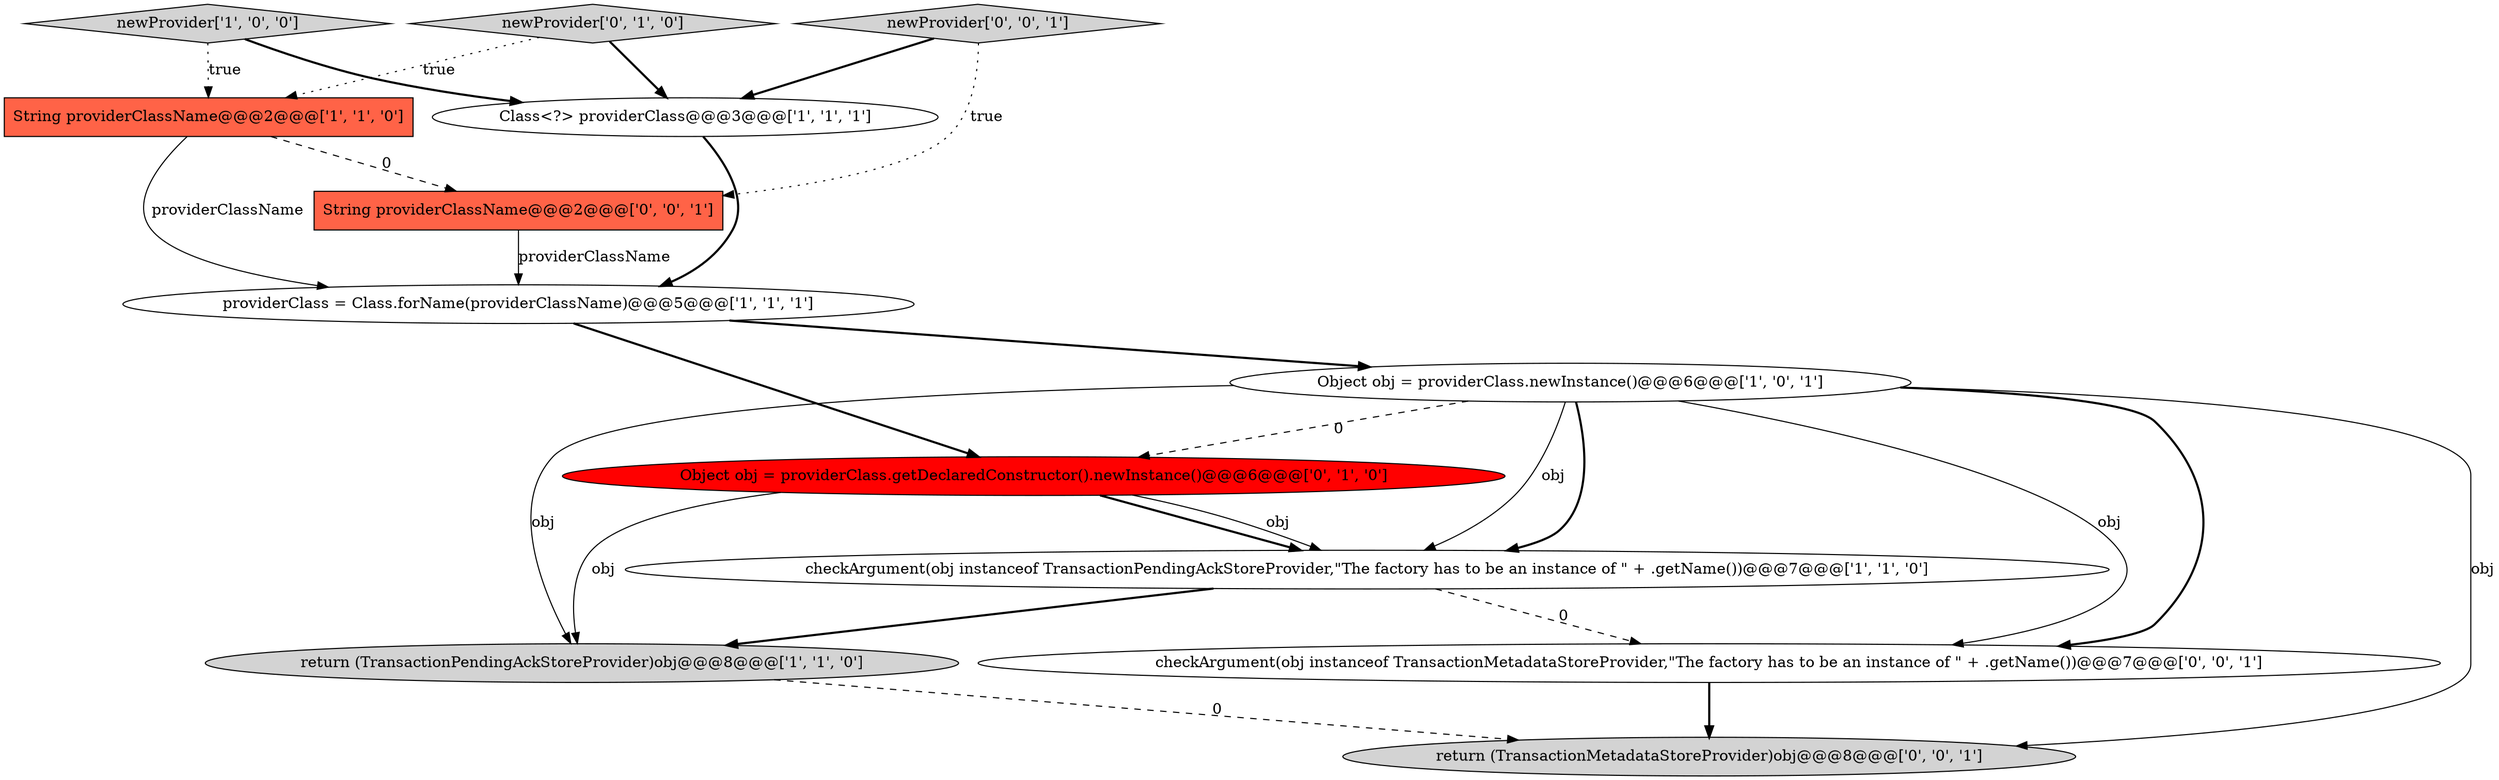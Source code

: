 digraph {
1 [style = filled, label = "providerClass = Class.forName(providerClassName)@@@5@@@['1', '1', '1']", fillcolor = white, shape = ellipse image = "AAA0AAABBB1BBB"];
7 [style = filled, label = "Object obj = providerClass.getDeclaredConstructor().newInstance()@@@6@@@['0', '1', '0']", fillcolor = red, shape = ellipse image = "AAA1AAABBB2BBB"];
0 [style = filled, label = "Class<?> providerClass@@@3@@@['1', '1', '1']", fillcolor = white, shape = ellipse image = "AAA0AAABBB1BBB"];
3 [style = filled, label = "return (TransactionPendingAckStoreProvider)obj@@@8@@@['1', '1', '0']", fillcolor = lightgray, shape = ellipse image = "AAA0AAABBB1BBB"];
5 [style = filled, label = "Object obj = providerClass.newInstance()@@@6@@@['1', '0', '1']", fillcolor = white, shape = ellipse image = "AAA0AAABBB1BBB"];
6 [style = filled, label = "checkArgument(obj instanceof TransactionPendingAckStoreProvider,\"The factory has to be an instance of \" + .getName())@@@7@@@['1', '1', '0']", fillcolor = white, shape = ellipse image = "AAA0AAABBB1BBB"];
8 [style = filled, label = "newProvider['0', '1', '0']", fillcolor = lightgray, shape = diamond image = "AAA0AAABBB2BBB"];
9 [style = filled, label = "String providerClassName@@@2@@@['0', '0', '1']", fillcolor = tomato, shape = box image = "AAA0AAABBB3BBB"];
2 [style = filled, label = "newProvider['1', '0', '0']", fillcolor = lightgray, shape = diamond image = "AAA0AAABBB1BBB"];
12 [style = filled, label = "newProvider['0', '0', '1']", fillcolor = lightgray, shape = diamond image = "AAA0AAABBB3BBB"];
11 [style = filled, label = "return (TransactionMetadataStoreProvider)obj@@@8@@@['0', '0', '1']", fillcolor = lightgray, shape = ellipse image = "AAA0AAABBB3BBB"];
4 [style = filled, label = "String providerClassName@@@2@@@['1', '1', '0']", fillcolor = tomato, shape = box image = "AAA0AAABBB1BBB"];
10 [style = filled, label = "checkArgument(obj instanceof TransactionMetadataStoreProvider,\"The factory has to be an instance of \" + .getName())@@@7@@@['0', '0', '1']", fillcolor = white, shape = ellipse image = "AAA0AAABBB3BBB"];
1->5 [style = bold, label=""];
9->1 [style = solid, label="providerClassName"];
6->3 [style = bold, label=""];
5->10 [style = bold, label=""];
5->10 [style = solid, label="obj"];
12->0 [style = bold, label=""];
1->7 [style = bold, label=""];
8->4 [style = dotted, label="true"];
6->10 [style = dashed, label="0"];
7->3 [style = solid, label="obj"];
8->0 [style = bold, label=""];
4->9 [style = dashed, label="0"];
5->11 [style = solid, label="obj"];
2->0 [style = bold, label=""];
5->6 [style = bold, label=""];
5->3 [style = solid, label="obj"];
0->1 [style = bold, label=""];
2->4 [style = dotted, label="true"];
7->6 [style = bold, label=""];
5->6 [style = solid, label="obj"];
5->7 [style = dashed, label="0"];
3->11 [style = dashed, label="0"];
7->6 [style = solid, label="obj"];
4->1 [style = solid, label="providerClassName"];
12->9 [style = dotted, label="true"];
10->11 [style = bold, label=""];
}
